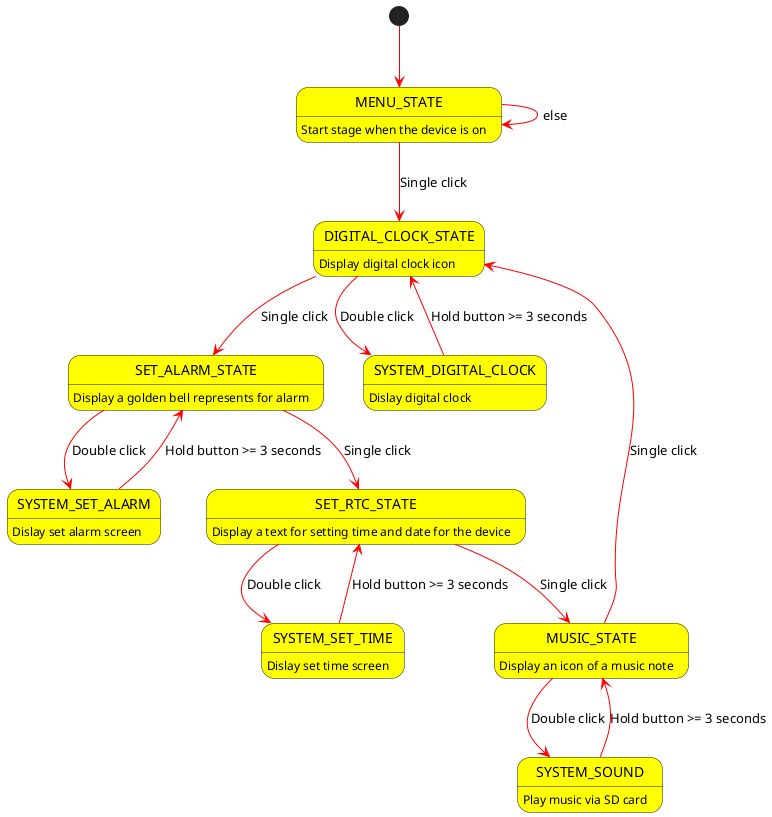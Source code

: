 @startuml system_manager
skinparam arrowcolor red
skinparam stateBackgroundColor yellow  

[*] --> MENU_STATE
MENU_STATE: Start stage when the device is on
DIGITAL_CLOCK_STATE: Display digital clock icon
SET_ALARM_STATE: Display a golden bell represents for alarm
SET_RTC_STATE: Display a text for setting time and date for the device
MUSIC_STATE: Display an icon of a music note

SYSTEM_SET_ALARM: Dislay set alarm screen
SYSTEM_SET_TIME: Dislay set time screen
SYSTEM_DIGITAL_CLOCK:  Dislay digital clock
SYSTEM_SOUND: Play music via SD card

MENU_STATE --> MENU_STATE: else
MENU_STATE --> DIGITAL_CLOCK_STATE: Single click
DIGITAL_CLOCK_STATE --> SYSTEM_DIGITAL_CLOCK: Double click
SYSTEM_DIGITAL_CLOCK --> DIGITAL_CLOCK_STATE: Hold button >= 3 seconds

DIGITAL_CLOCK_STATE --> SET_ALARM_STATE: Single click
SET_ALARM_STATE --> SYSTEM_SET_ALARM: Double click
SYSTEM_SET_ALARM --> SET_ALARM_STATE: Hold button >= 3 seconds

SET_ALARM_STATE --> SET_RTC_STATE: Single click
SET_RTC_STATE --> SYSTEM_SET_TIME: Double click
SYSTEM_SET_TIME --> SET_RTC_STATE: Hold button >= 3 seconds

SET_RTC_STATE --> MUSIC_STATE: Single click
MUSIC_STATE --> DIGITAL_CLOCK_STATE: Single click
MUSIC_STATE --> SYSTEM_SOUND: Double click
SYSTEM_SOUND --> MUSIC_STATE: Hold button >= 3 seconds

@enduml

